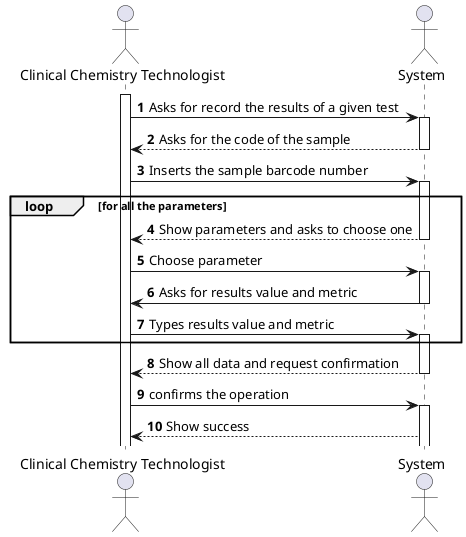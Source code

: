 @startuml
autonumber
actor "Clinical Chemistry Technologist" as cct
actor "System" as SYS
activate cct
cct -> SYS: Asks for record the results of a given test
activate SYS
SYS --> cct: Asks for the code of the sample
deactivate SYS
cct -> SYS: Inserts the sample barcode number
activate SYS

loop for all the parameters
    SYS --> cct: Show parameters and asks to choose one
    deactivate SYS
    cct -> SYS: Choose parameter
    activate SYS
    SYS -> cct: Asks for results value and metric
    deactivate SYS
    cct -> SYS: Types results value and metric
    activate SYS
end

SYS --> cct: Show all data and request confirmation
deactivate SYS
cct -> SYS: confirms the operation
activate SYS
SYS --> cct: Show success

@enduml